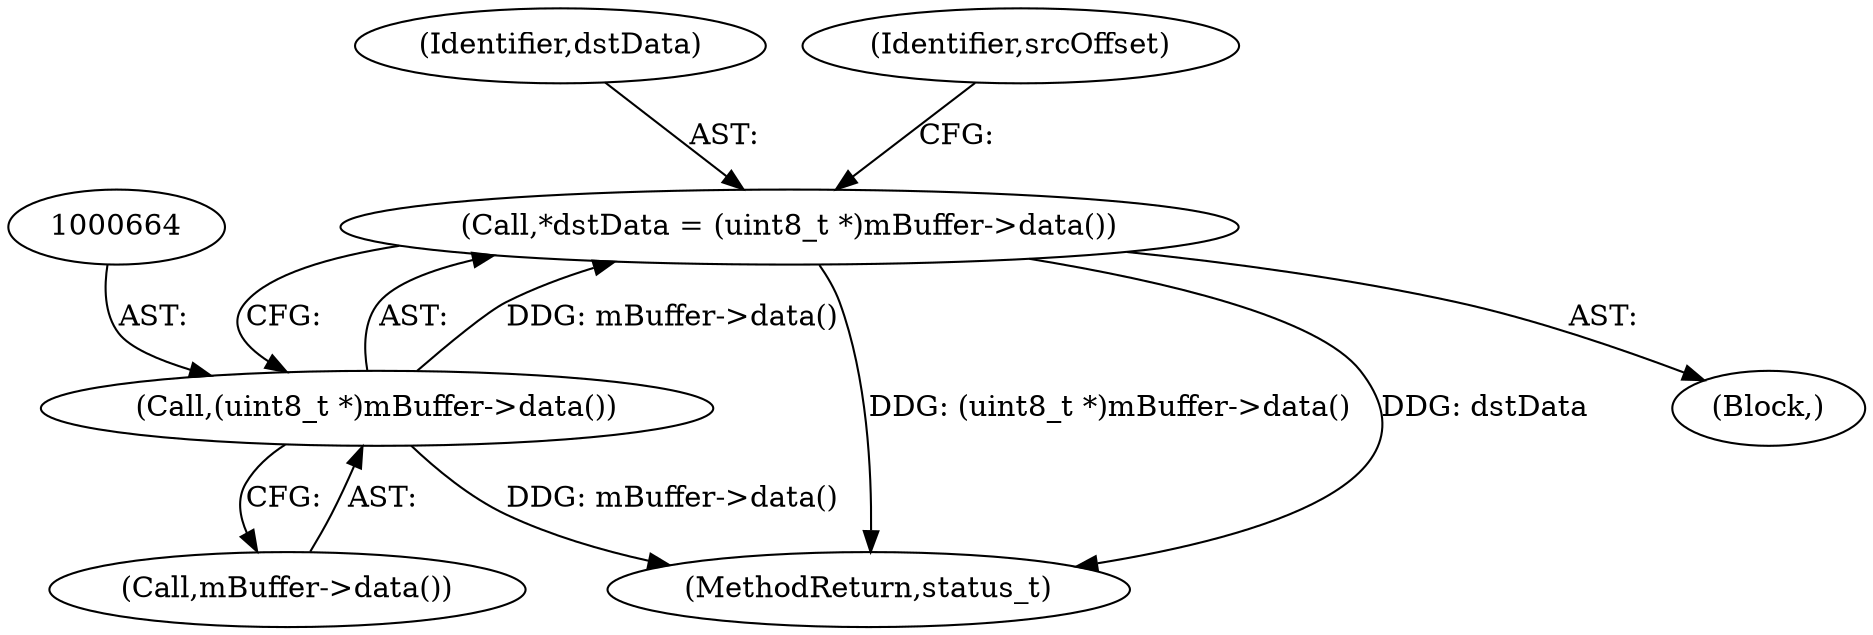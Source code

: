 digraph "0_Android_d48f0f145f8f0f4472bc0af668ac9a8bce44ba9b@pointer" {
"1000661" [label="(Call,*dstData = (uint8_t *)mBuffer->data())"];
"1000663" [label="(Call,(uint8_t *)mBuffer->data())"];
"1000662" [label="(Identifier,dstData)"];
"1000661" [label="(Call,*dstData = (uint8_t *)mBuffer->data())"];
"1000836" [label="(MethodReturn,status_t)"];
"1000668" [label="(Identifier,srcOffset)"];
"1000663" [label="(Call,(uint8_t *)mBuffer->data())"];
"1000659" [label="(Block,)"];
"1000665" [label="(Call,mBuffer->data())"];
"1000661" -> "1000659"  [label="AST: "];
"1000661" -> "1000663"  [label="CFG: "];
"1000662" -> "1000661"  [label="AST: "];
"1000663" -> "1000661"  [label="AST: "];
"1000668" -> "1000661"  [label="CFG: "];
"1000661" -> "1000836"  [label="DDG: (uint8_t *)mBuffer->data()"];
"1000661" -> "1000836"  [label="DDG: dstData"];
"1000663" -> "1000661"  [label="DDG: mBuffer->data()"];
"1000663" -> "1000665"  [label="CFG: "];
"1000664" -> "1000663"  [label="AST: "];
"1000665" -> "1000663"  [label="AST: "];
"1000663" -> "1000836"  [label="DDG: mBuffer->data()"];
}
